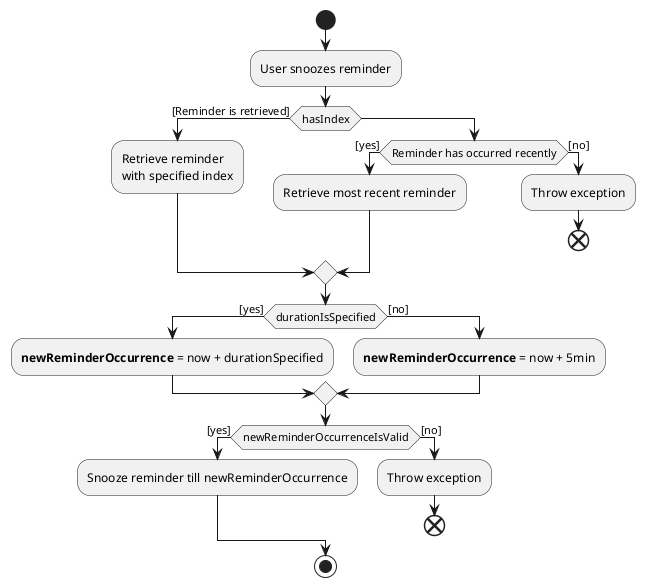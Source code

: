 @startuml
start
:User snoozes reminder;

'Since the beta syntax does not support placing the condition outside the
'diamond we place it as the true branch instead.

if (hasIndex) then ([Reminder is retrieved])
    :Retrieve reminder
    with specified index;

else ()
    if (Reminder has occurred recently) then ([yes])
        :Retrieve most recent reminder;
    else ([no])
        :Throw exception;
        end
    endif
endif

if (durationIsSpecified) then ([yes])
    :**newReminderOccurrence** = now + durationSpecified;
else ([no])
    :**newReminderOccurrence** = now + 5min;
endif

if (newReminderOccurrenceIsValid) then ([yes])
    :Snooze reminder till newReminderOccurrence;
else ([no])
    :Throw exception;
    end
endif

stop
@enduml
